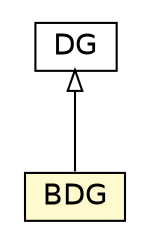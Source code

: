 #!/usr/local/bin/dot
#
# Class diagram 
# Generated by UMLGraph version 5.1 (http://www.umlgraph.org/)
#

digraph G {
	edge [fontname="Helvetica",fontsize=10,labelfontname="Helvetica",labelfontsize=10];
	node [fontname="Helvetica",fontsize=10,shape=plaintext];
	nodesep=0.25;
	ranksep=0.5;
	// jason.asSyntax.patterns.goal.DG
	c26087 [label=<<table title="jason.asSyntax.patterns.goal.DG" border="0" cellborder="1" cellspacing="0" cellpadding="2" port="p" href="./DG.html">
		<tr><td><table border="0" cellspacing="0" cellpadding="1">
<tr><td align="center" balign="center"> DG </td></tr>
		</table></td></tr>
		</table>>, fontname="Helvetica", fontcolor="black", fontsize=14.0];
	// jason.asSyntax.patterns.goal.BDG
	c26088 [label=<<table title="jason.asSyntax.patterns.goal.BDG" border="0" cellborder="1" cellspacing="0" cellpadding="2" port="p" bgcolor="lemonChiffon" href="./BDG.html">
		<tr><td><table border="0" cellspacing="0" cellpadding="1">
<tr><td align="center" balign="center"> BDG </td></tr>
		</table></td></tr>
		</table>>, fontname="Helvetica", fontcolor="black", fontsize=14.0];
	//jason.asSyntax.patterns.goal.BDG extends jason.asSyntax.patterns.goal.DG
	c26087:p -> c26088:p [dir=back,arrowtail=empty];
}

